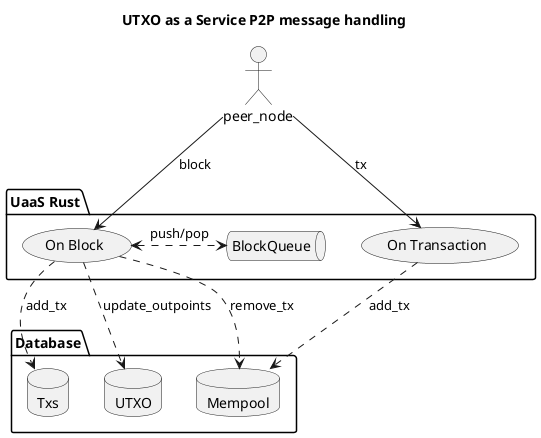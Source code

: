 @startuml
title UTXO as a Service P2P message handling
top to bottom direction
'right to left direction

actor peer_node as pn

package "Database" {
    database Mempool
    database Txs
    database UTXO
}

package "UaaS Rust" {

    queue BlockQueue

    pn -down-> (On Transaction) :tx

    (On Transaction) .down.> (Mempool): add_tx

    pn -down-> (On Block) :block

    (On Block) .down.> (Mempool): remove_tx
    (On Block) .down.> (Txs): add_tx
    (On Block) .down.> (UTXO): update_outpoints


    (On Block) <.right.> BlockQueue: push/pop

}


@enduml